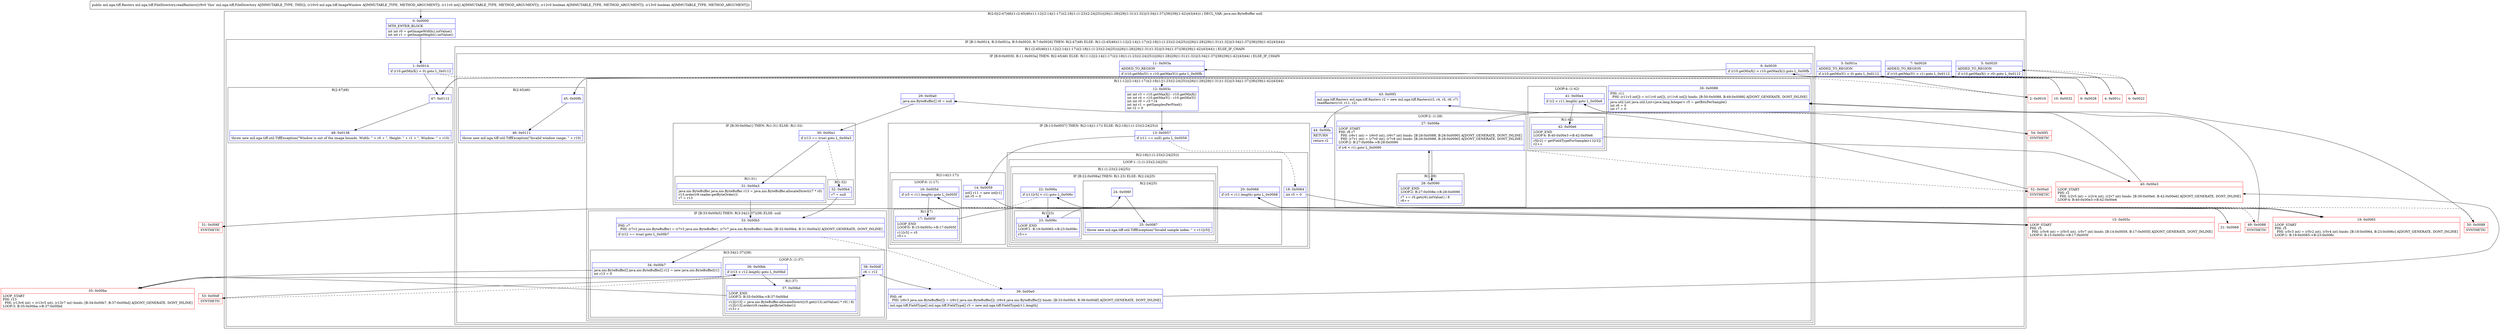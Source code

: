 digraph "CFG formil.nga.tiff.FileDirectory.readRasters(Lmil\/nga\/tiff\/ImageWindow;[IZZ)Lmil\/nga\/tiff\/Rasters;" {
subgraph cluster_Region_933215039 {
label = "R(2:0|(2:47|48)(1:(2:45|46)(11:12|(2:14|(1:17))(2:18|(1:(1:23)(2:24|25)))|26|(1:28)|29|(1:31)(1:32)|(3:34|(1:37)|38)|39|(1:42)|43|44))) | DECL_VAR: java.nio.ByteBuffer null\l";
node [shape=record,color=blue];
Node_0 [shape=record,label="{0\:\ 0x0000|MTH_ENTER_BLOCK\l|int int r0 = getImageWidth().intValue()\lint int r1 = getImageHeight().intValue()\l}"];
subgraph cluster_IfRegion_1838931882 {
label = "IF [B:1:0x0014, B:3:0x001a, B:5:0x0020, B:7:0x0026] THEN: R(2:47|48) ELSE: R(1:(2:45|46)(11:12|(2:14|(1:17))(2:18|(1:(1:23)(2:24|25)))|26|(1:28)|29|(1:31)(1:32)|(3:34|(1:37)|38)|39|(1:42)|43|44))";
node [shape=record,color=blue];
Node_1 [shape=record,label="{1\:\ 0x0014|if (r10.getMinX() \< 0) goto L_0x0112\l}"];
Node_3 [shape=record,label="{3\:\ 0x001a|ADDED_TO_REGION\l|if (r10.getMinY() \< 0) goto L_0x0112\l}"];
Node_5 [shape=record,label="{5\:\ 0x0020|ADDED_TO_REGION\l|if (r10.getMaxX() \> r0) goto L_0x0112\l}"];
Node_7 [shape=record,label="{7\:\ 0x0026|ADDED_TO_REGION\l|if (r10.getMaxY() \> r1) goto L_0x0112\l}"];
subgraph cluster_Region_1816380211 {
label = "R(2:47|48)";
node [shape=record,color=blue];
Node_47 [shape=record,label="{47\:\ 0x0112}"];
Node_48 [shape=record,label="{48\:\ 0x0138|throw new mil.nga.tiff.util.TiffException(\"Window is out of the image bounds. Width: \" + r0 + \", Height: \" + r1 + \", Window: \" + r10)\l}"];
}
subgraph cluster_Region_1290361590 {
label = "R(1:(2:45|46)(11:12|(2:14|(1:17))(2:18|(1:(1:23)(2:24|25)))|26|(1:28)|29|(1:31)(1:32)|(3:34|(1:37)|38)|39|(1:42)|43|44)) | ELSE_IF_CHAIN\l";
node [shape=record,color=blue];
subgraph cluster_IfRegion_801622049 {
label = "IF [B:9:0x0030, B:11:0x003a] THEN: R(2:45|46) ELSE: R(11:12|(2:14|(1:17))(2:18|(1:(1:23)(2:24|25)))|26|(1:28)|29|(1:31)(1:32)|(3:34|(1:37)|38)|39|(1:42)|43|44) | ELSE_IF_CHAIN\l";
node [shape=record,color=blue];
Node_9 [shape=record,label="{9\:\ 0x0030|if (r10.getMinX() \> r10.getMaxX()) goto L_0x00fb\l}"];
Node_11 [shape=record,label="{11\:\ 0x003a|ADDED_TO_REGION\l|if (r10.getMinY() \> r10.getMaxY()) goto L_0x00fb\l}"];
subgraph cluster_Region_1883993695 {
label = "R(2:45|46)";
node [shape=record,color=blue];
Node_45 [shape=record,label="{45\:\ 0x00fb}"];
Node_46 [shape=record,label="{46\:\ 0x0111|throw new mil.nga.tiff.util.TiffException(\"Invalid window range: \" + r10)\l}"];
}
subgraph cluster_Region_1116835294 {
label = "R(11:12|(2:14|(1:17))(2:18|(1:(1:23)(2:24|25)))|26|(1:28)|29|(1:31)(1:32)|(3:34|(1:37)|38)|39|(1:42)|43|44)";
node [shape=record,color=blue];
Node_12 [shape=record,label="{12\:\ 0x003c|int int r3 = r10.getMaxX() \- r10.getMinX()\lint int r4 = r10.getMaxY() \- r10.getMinY()\lint int r0 = r3 * r4\lint int r1 = getSamplesPerPixel()\lint r2 = 0\l}"];
subgraph cluster_IfRegion_518104603 {
label = "IF [B:13:0x0057] THEN: R(2:14|(1:17)) ELSE: R(2:18|(1:(1:23)(2:24|25)))";
node [shape=record,color=blue];
Node_13 [shape=record,label="{13\:\ 0x0057|if (r11 == null) goto L_0x0059\l}"];
subgraph cluster_Region_1231056599 {
label = "R(2:14|(1:17))";
node [shape=record,color=blue];
Node_14 [shape=record,label="{14\:\ 0x0059|int[] r11 = new int[r1]\lint r5 = 0\l}"];
subgraph cluster_LoopRegion_1515037210 {
label = "LOOP:0: (1:17)";
node [shape=record,color=blue];
Node_16 [shape=record,label="{16\:\ 0x005d|if (r5 \< r11.length) goto L_0x005f\l}"];
subgraph cluster_Region_1741712812 {
label = "R(1:17)";
node [shape=record,color=blue];
Node_17 [shape=record,label="{17\:\ 0x005f|LOOP_END\lLOOP:0: B:15:0x005c\-\>B:17:0x005f\l|r11[r5] = r5\lr5++\l}"];
}
}
}
subgraph cluster_Region_98464854 {
label = "R(2:18|(1:(1:23)(2:24|25)))";
node [shape=record,color=blue];
Node_18 [shape=record,label="{18\:\ 0x0064|int r5 = 0\l}"];
subgraph cluster_LoopRegion_1672570651 {
label = "LOOP:1: (1:(1:23)(2:24|25))";
node [shape=record,color=blue];
Node_20 [shape=record,label="{20\:\ 0x0066|if (r5 \< r11.length) goto L_0x0068\l}"];
subgraph cluster_Region_408510939 {
label = "R(1:(1:23)(2:24|25))";
node [shape=record,color=blue];
subgraph cluster_IfRegion_122811736 {
label = "IF [B:22:0x006a] THEN: R(1:23) ELSE: R(2:24|25)";
node [shape=record,color=blue];
Node_22 [shape=record,label="{22\:\ 0x006a|if (r11[r5] \< r1) goto L_0x006c\l}"];
subgraph cluster_Region_943762443 {
label = "R(1:23)";
node [shape=record,color=blue];
Node_23 [shape=record,label="{23\:\ 0x006c|LOOP_END\lLOOP:1: B:19:0x0065\-\>B:23:0x006c\l|r5++\l}"];
}
subgraph cluster_Region_742854400 {
label = "R(2:24|25)";
node [shape=record,color=blue];
Node_24 [shape=record,label="{24\:\ 0x006f}"];
Node_25 [shape=record,label="{25\:\ 0x0087|throw new mil.nga.tiff.util.TiffException(\"Invalid sample index: \" + r11[r5])\l}"];
}
}
}
}
}
}
Node_26 [shape=record,label="{26\:\ 0x0088|PHI: r11 \l  PHI: (r11v3 int[]) = (r11v0 int[]), (r11v6 int[]) binds: [B:50:0x0088, B:49:0x0088] A[DONT_GENERATE, DONT_INLINE]\l|java.util.List java.util.List\<java.lang.Integer\> r5 = getBitsPerSample()\lint r6 = 0\lint r7 = 0\l}"];
subgraph cluster_LoopRegion_1664085826 {
label = "LOOP:2: (1:28)";
node [shape=record,color=blue];
Node_27 [shape=record,label="{27\:\ 0x008e|LOOP_START\lPHI: r6 r7 \l  PHI: (r6v1 int) = (r6v0 int), (r6v7 int) binds: [B:26:0x0088, B:28:0x0090] A[DONT_GENERATE, DONT_INLINE]\l  PHI: (r7v1 int) = (r7v0 int), (r7v8 int) binds: [B:26:0x0088, B:28:0x0090] A[DONT_GENERATE, DONT_INLINE]\lLOOP:2: B:27:0x008e\-\>B:28:0x0090\l|if (r6 \< r1) goto L_0x0090\l}"];
subgraph cluster_Region_1170146189 {
label = "R(1:28)";
node [shape=record,color=blue];
Node_28 [shape=record,label="{28\:\ 0x0090|LOOP_END\lLOOP:2: B:27:0x008e\-\>B:28:0x0090\l|r7 += r5.get(r6).intValue() \/ 8\lr6++\l}"];
}
}
Node_29 [shape=record,label="{29\:\ 0x00a0|java.nio.ByteBuffer[] r6 = null\l}"];
subgraph cluster_IfRegion_156116017 {
label = "IF [B:30:0x00a1] THEN: R(1:31) ELSE: R(1:32)";
node [shape=record,color=blue];
Node_30 [shape=record,label="{30\:\ 0x00a1|if (r13 == true) goto L_0x00a3\l}"];
subgraph cluster_Region_136151280 {
label = "R(1:31)";
node [shape=record,color=blue];
Node_31 [shape=record,label="{31\:\ 0x00a3|java.nio.ByteBuffer java.nio.ByteBuffer r13 = java.nio.ByteBuffer.allocateDirect(r7 * r0)\lr13.order(r9.reader.getByteOrder())\lr7 = r13\l}"];
}
subgraph cluster_Region_328795758 {
label = "R(1:32)";
node [shape=record,color=blue];
Node_32 [shape=record,label="{32\:\ 0x00b4|r7 = null\l}"];
}
}
subgraph cluster_IfRegion_572277449 {
label = "IF [B:33:0x00b5] THEN: R(3:34|(1:37)|38) ELSE: null";
node [shape=record,color=blue];
Node_33 [shape=record,label="{33\:\ 0x00b5|PHI: r7 \l  PHI: (r7v2 java.nio.ByteBuffer) = (r7v3 java.nio.ByteBuffer), (r7v7 java.nio.ByteBuffer) binds: [B:32:0x00b4, B:31:0x00a3] A[DONT_GENERATE, DONT_INLINE]\l|if (r12 == true) goto L_0x00b7\l}"];
subgraph cluster_Region_458859833 {
label = "R(3:34|(1:37)|38)";
node [shape=record,color=blue];
Node_34 [shape=record,label="{34\:\ 0x00b7|java.nio.ByteBuffer[] java.nio.ByteBuffer[] r12 = new java.nio.ByteBuffer[r1]\lint r13 = 0\l}"];
subgraph cluster_LoopRegion_1775553952 {
label = "LOOP:3: (1:37)";
node [shape=record,color=blue];
Node_36 [shape=record,label="{36\:\ 0x00bb|if (r13 \< r12.length) goto L_0x00bd\l}"];
subgraph cluster_Region_994605270 {
label = "R(1:37)";
node [shape=record,color=blue];
Node_37 [shape=record,label="{37\:\ 0x00bd|LOOP_END\lLOOP:3: B:35:0x00ba\-\>B:37:0x00bd\l|r12[r13] = java.nio.ByteBuffer.allocateDirect((r5.get(r13).intValue() * r0) \/ 8)\lr12[r13].order(r9.reader.getByteOrder())\lr13++\l}"];
}
}
Node_38 [shape=record,label="{38\:\ 0x00df|r6 = r12\l}"];
}
}
Node_39 [shape=record,label="{39\:\ 0x00e0|PHI: r6 \l  PHI: (r6v3 java.nio.ByteBuffer[]) = (r6v2 java.nio.ByteBuffer[]), (r6v4 java.nio.ByteBuffer[]) binds: [B:33:0x00b5, B:38:0x00df] A[DONT_GENERATE, DONT_INLINE]\l|mil.nga.tiff.FieldType[] mil.nga.tiff.FieldType[] r5 = new mil.nga.tiff.FieldType[r11.length]\l}"];
subgraph cluster_LoopRegion_1367701075 {
label = "LOOP:4: (1:42)";
node [shape=record,color=blue];
Node_41 [shape=record,label="{41\:\ 0x00e4|if (r2 \< r11.length) goto L_0x00e6\l}"];
subgraph cluster_Region_1509339662 {
label = "R(1:42)";
node [shape=record,color=blue];
Node_42 [shape=record,label="{42\:\ 0x00e6|LOOP_END\lLOOP:4: B:40:0x00e3\-\>B:42:0x00e6\l|r5[r2] = getFieldTypeForSample(r11[r2])\lr2++\l}"];
}
}
Node_43 [shape=record,label="{43\:\ 0x00f1|mil.nga.tiff.Rasters mil.nga.tiff.Rasters r2 = new mil.nga.tiff.Rasters(r3, r4, r5, r6, r7)\lreadRaster(r10, r11, r2)\l}"];
Node_44 [shape=record,label="{44\:\ 0x00fa|RETURN\l|return r2\l}"];
}
}
}
}
}
Node_2 [shape=record,color=red,label="{2\:\ 0x0016}"];
Node_4 [shape=record,color=red,label="{4\:\ 0x001c}"];
Node_6 [shape=record,color=red,label="{6\:\ 0x0022}"];
Node_8 [shape=record,color=red,label="{8\:\ 0x0028}"];
Node_10 [shape=record,color=red,label="{10\:\ 0x0032}"];
Node_15 [shape=record,color=red,label="{15\:\ 0x005c|LOOP_START\lPHI: r5 \l  PHI: (r5v6 int) = (r5v5 int), (r5v7 int) binds: [B:14:0x0059, B:17:0x005f] A[DONT_GENERATE, DONT_INLINE]\lLOOP:0: B:15:0x005c\-\>B:17:0x005f\l}"];
Node_19 [shape=record,color=red,label="{19\:\ 0x0065|LOOP_START\lPHI: r5 \l  PHI: (r5v3 int) = (r5v2 int), (r5v4 int) binds: [B:18:0x0064, B:23:0x006c] A[DONT_GENERATE, DONT_INLINE]\lLOOP:1: B:19:0x0065\-\>B:23:0x006c\l}"];
Node_21 [shape=record,color=red,label="{21\:\ 0x0068}"];
Node_35 [shape=record,color=red,label="{35\:\ 0x00ba|LOOP_START\lPHI: r13 \l  PHI: (r13v6 int) = (r13v5 int), (r13v7 int) binds: [B:34:0x00b7, B:37:0x00bd] A[DONT_GENERATE, DONT_INLINE]\lLOOP:3: B:35:0x00ba\-\>B:37:0x00bd\l}"];
Node_40 [shape=record,color=red,label="{40\:\ 0x00e3|LOOP_START\lPHI: r2 \l  PHI: (r2v5 int) = (r2v4 int), (r2v7 int) binds: [B:39:0x00e0, B:42:0x00e6] A[DONT_GENERATE, DONT_INLINE]\lLOOP:4: B:40:0x00e3\-\>B:42:0x00e6\l}"];
Node_49 [shape=record,color=red,label="{49\:\ 0x0088|SYNTHETIC\l}"];
Node_50 [shape=record,color=red,label="{50\:\ 0x0088|SYNTHETIC\l}"];
Node_51 [shape=record,color=red,label="{51\:\ 0x006f|SYNTHETIC\l}"];
Node_52 [shape=record,color=red,label="{52\:\ 0x00a0|SYNTHETIC\l}"];
Node_53 [shape=record,color=red,label="{53\:\ 0x00df|SYNTHETIC\l}"];
Node_54 [shape=record,color=red,label="{54\:\ 0x00f1|SYNTHETIC\l}"];
MethodNode[shape=record,label="{public mil.nga.tiff.Rasters mil.nga.tiff.FileDirectory.readRasters((r9v0 'this' mil.nga.tiff.FileDirectory A[IMMUTABLE_TYPE, THIS]), (r10v0 mil.nga.tiff.ImageWindow A[IMMUTABLE_TYPE, METHOD_ARGUMENT]), (r11v0 int[] A[IMMUTABLE_TYPE, METHOD_ARGUMENT]), (r12v0 boolean A[IMMUTABLE_TYPE, METHOD_ARGUMENT]), (r13v0 boolean A[IMMUTABLE_TYPE, METHOD_ARGUMENT])) }"];
MethodNode -> Node_0;
Node_0 -> Node_1;
Node_1 -> Node_2[style=dashed];
Node_1 -> Node_47;
Node_3 -> Node_4[style=dashed];
Node_3 -> Node_47;
Node_5 -> Node_6[style=dashed];
Node_5 -> Node_47;
Node_7 -> Node_8[style=dashed];
Node_7 -> Node_47;
Node_47 -> Node_48;
Node_9 -> Node_10[style=dashed];
Node_9 -> Node_45;
Node_11 -> Node_12[style=dashed];
Node_11 -> Node_45;
Node_45 -> Node_46;
Node_12 -> Node_13;
Node_13 -> Node_14;
Node_13 -> Node_18[style=dashed];
Node_14 -> Node_15;
Node_16 -> Node_17;
Node_16 -> Node_49[style=dashed];
Node_17 -> Node_15;
Node_18 -> Node_19;
Node_20 -> Node_21;
Node_20 -> Node_50[style=dashed];
Node_22 -> Node_23;
Node_22 -> Node_51[style=dashed];
Node_23 -> Node_19;
Node_24 -> Node_25;
Node_26 -> Node_27;
Node_27 -> Node_28;
Node_27 -> Node_52[style=dashed];
Node_28 -> Node_27;
Node_29 -> Node_30;
Node_30 -> Node_31;
Node_30 -> Node_32[style=dashed];
Node_31 -> Node_33;
Node_32 -> Node_33;
Node_33 -> Node_34;
Node_33 -> Node_39[style=dashed];
Node_34 -> Node_35;
Node_36 -> Node_37;
Node_36 -> Node_53[style=dashed];
Node_37 -> Node_35;
Node_38 -> Node_39;
Node_39 -> Node_40;
Node_41 -> Node_42;
Node_41 -> Node_54[style=dashed];
Node_42 -> Node_40;
Node_43 -> Node_44;
Node_2 -> Node_3;
Node_4 -> Node_5;
Node_6 -> Node_7;
Node_8 -> Node_9;
Node_10 -> Node_11;
Node_15 -> Node_16;
Node_19 -> Node_20;
Node_21 -> Node_22;
Node_35 -> Node_36;
Node_40 -> Node_41;
Node_49 -> Node_26;
Node_50 -> Node_26;
Node_51 -> Node_24;
Node_52 -> Node_29;
Node_53 -> Node_38;
Node_54 -> Node_43;
}

